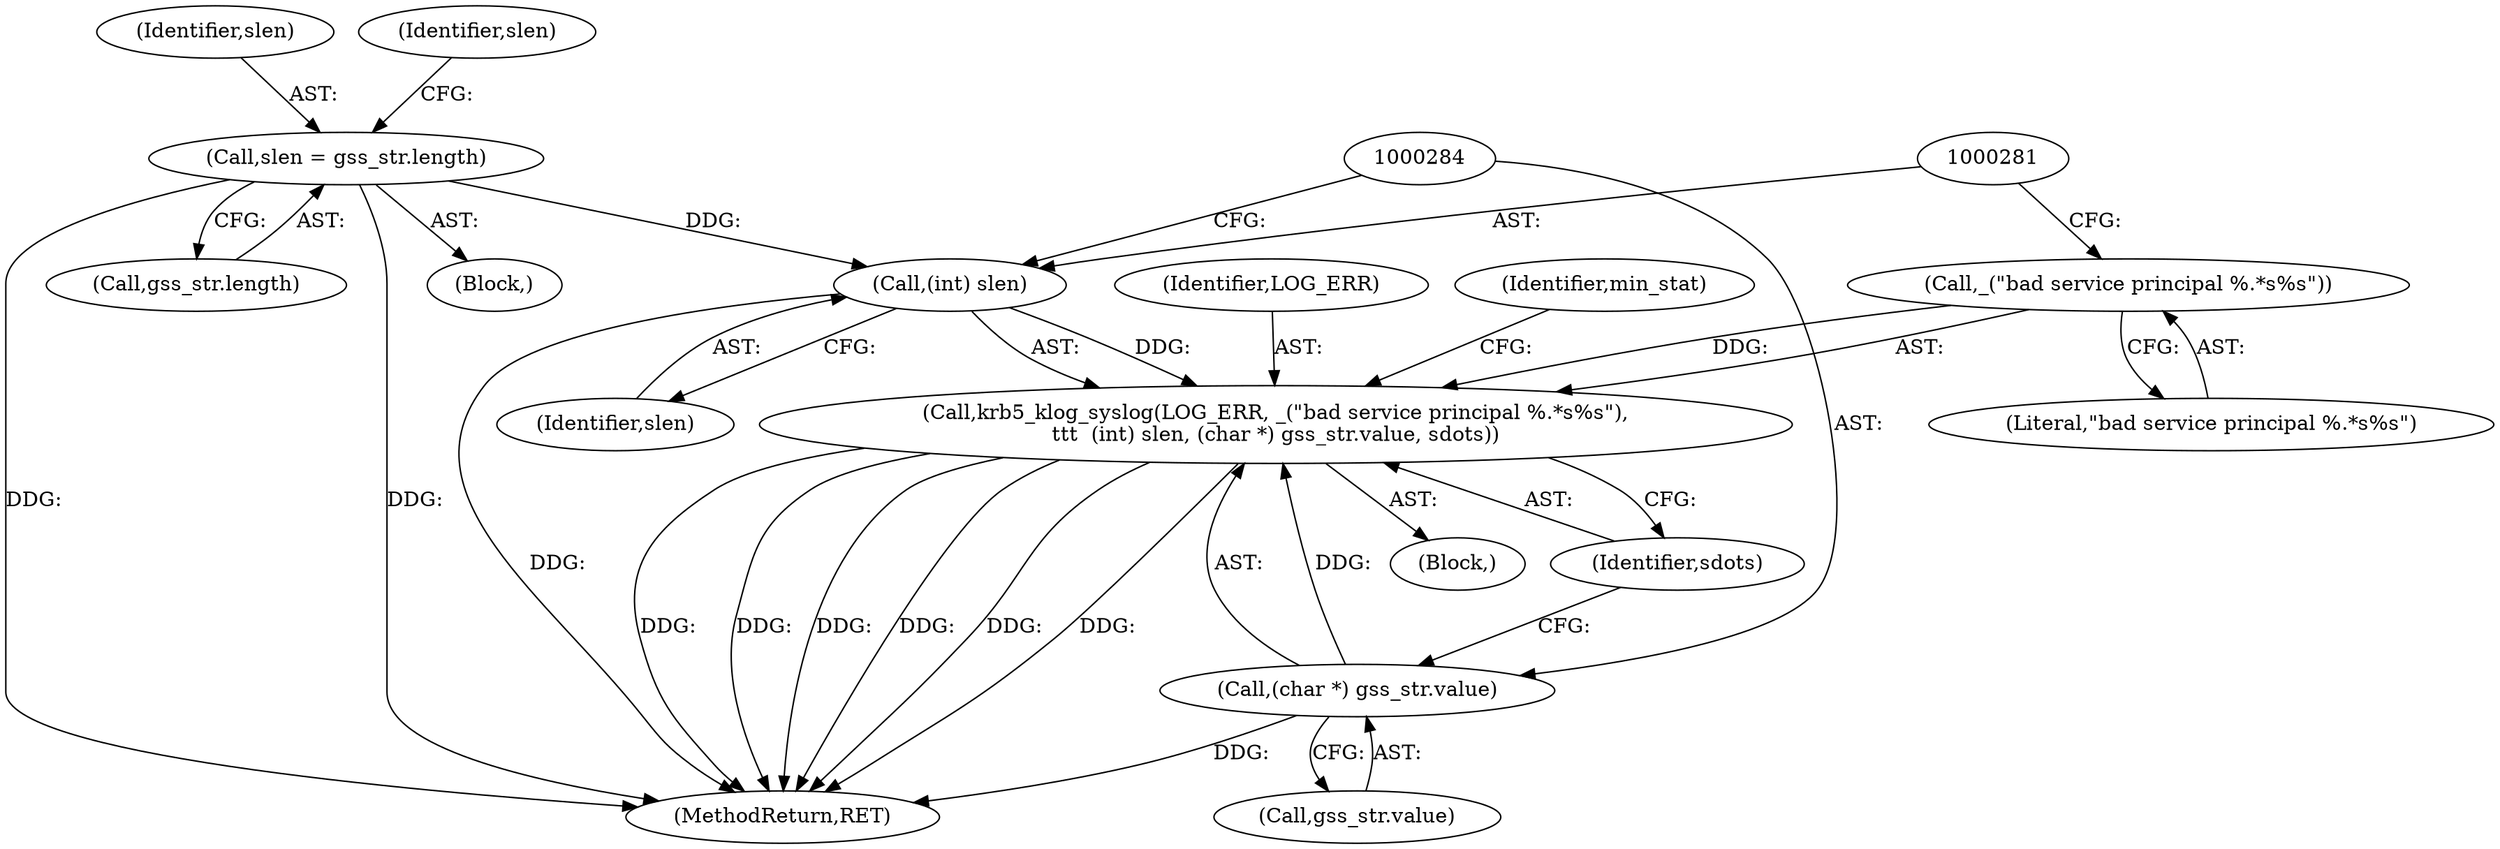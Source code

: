digraph "0_krb5_6609658db0799053fbef0d7d0aa2f1fd68ef32d8@API" {
"1000276" [label="(Call,krb5_klog_syslog(LOG_ERR, _(\"bad service principal %.*s%s\"),\n\t\t\t  (int) slen, (char *) gss_str.value, sdots))"];
"1000278" [label="(Call,_(\"bad service principal %.*s%s\"))"];
"1000280" [label="(Call,(int) slen)"];
"1000194" [label="(Call,slen = gss_str.length)"];
"1000283" [label="(Call,(char *) gss_str.value)"];
"1000275" [label="(Block,)"];
"1000280" [label="(Call,(int) slen)"];
"1000276" [label="(Call,krb5_klog_syslog(LOG_ERR, _(\"bad service principal %.*s%s\"),\n\t\t\t  (int) slen, (char *) gss_str.value, sdots))"];
"1000279" [label="(Literal,\"bad service principal %.*s%s\")"];
"1000278" [label="(Call,_(\"bad service principal %.*s%s\"))"];
"1000285" [label="(Call,gss_str.value)"];
"1000194" [label="(Call,slen = gss_str.length)"];
"1000195" [label="(Identifier,slen)"];
"1000277" [label="(Identifier,LOG_ERR)"];
"1000291" [label="(Identifier,min_stat)"];
"1000288" [label="(Identifier,sdots)"];
"1000283" [label="(Call,(char *) gss_str.value)"];
"1000282" [label="(Identifier,slen)"];
"1000196" [label="(Call,gss_str.length)"];
"1000305" [label="(MethodReturn,RET)"];
"1000201" [label="(Identifier,slen)"];
"1000103" [label="(Block,)"];
"1000276" -> "1000275"  [label="AST: "];
"1000276" -> "1000288"  [label="CFG: "];
"1000277" -> "1000276"  [label="AST: "];
"1000278" -> "1000276"  [label="AST: "];
"1000280" -> "1000276"  [label="AST: "];
"1000283" -> "1000276"  [label="AST: "];
"1000288" -> "1000276"  [label="AST: "];
"1000291" -> "1000276"  [label="CFG: "];
"1000276" -> "1000305"  [label="DDG: "];
"1000276" -> "1000305"  [label="DDG: "];
"1000276" -> "1000305"  [label="DDG: "];
"1000276" -> "1000305"  [label="DDG: "];
"1000276" -> "1000305"  [label="DDG: "];
"1000276" -> "1000305"  [label="DDG: "];
"1000278" -> "1000276"  [label="DDG: "];
"1000280" -> "1000276"  [label="DDG: "];
"1000283" -> "1000276"  [label="DDG: "];
"1000278" -> "1000279"  [label="CFG: "];
"1000279" -> "1000278"  [label="AST: "];
"1000281" -> "1000278"  [label="CFG: "];
"1000280" -> "1000282"  [label="CFG: "];
"1000281" -> "1000280"  [label="AST: "];
"1000282" -> "1000280"  [label="AST: "];
"1000284" -> "1000280"  [label="CFG: "];
"1000280" -> "1000305"  [label="DDG: "];
"1000194" -> "1000280"  [label="DDG: "];
"1000194" -> "1000103"  [label="AST: "];
"1000194" -> "1000196"  [label="CFG: "];
"1000195" -> "1000194"  [label="AST: "];
"1000196" -> "1000194"  [label="AST: "];
"1000201" -> "1000194"  [label="CFG: "];
"1000194" -> "1000305"  [label="DDG: "];
"1000194" -> "1000305"  [label="DDG: "];
"1000283" -> "1000285"  [label="CFG: "];
"1000284" -> "1000283"  [label="AST: "];
"1000285" -> "1000283"  [label="AST: "];
"1000288" -> "1000283"  [label="CFG: "];
"1000283" -> "1000305"  [label="DDG: "];
}
